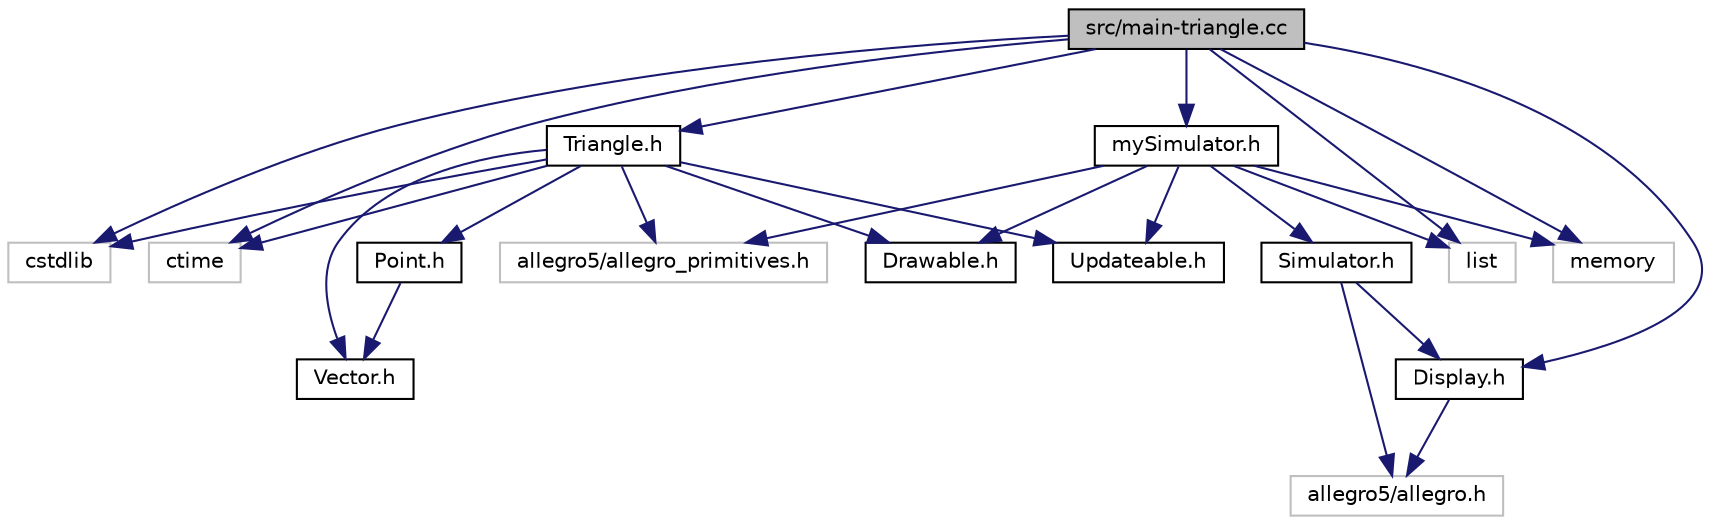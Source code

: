 digraph "src/main-triangle.cc"
{
 // LATEX_PDF_SIZE
  edge [fontname="Helvetica",fontsize="10",labelfontname="Helvetica",labelfontsize="10"];
  node [fontname="Helvetica",fontsize="10",shape=record];
  Node0 [label="src/main-triangle.cc",height=0.2,width=0.4,color="black", fillcolor="grey75", style="filled", fontcolor="black",tooltip=" "];
  Node0 -> Node1 [color="midnightblue",fontsize="10",style="solid"];
  Node1 [label="cstdlib",height=0.2,width=0.4,color="grey75", fillcolor="white", style="filled",tooltip=" "];
  Node0 -> Node2 [color="midnightblue",fontsize="10",style="solid"];
  Node2 [label="ctime",height=0.2,width=0.4,color="grey75", fillcolor="white", style="filled",tooltip=" "];
  Node0 -> Node3 [color="midnightblue",fontsize="10",style="solid"];
  Node3 [label="list",height=0.2,width=0.4,color="grey75", fillcolor="white", style="filled",tooltip=" "];
  Node0 -> Node4 [color="midnightblue",fontsize="10",style="solid"];
  Node4 [label="memory",height=0.2,width=0.4,color="grey75", fillcolor="white", style="filled",tooltip=" "];
  Node0 -> Node5 [color="midnightblue",fontsize="10",style="solid"];
  Node5 [label="Display.h",height=0.2,width=0.4,color="black", fillcolor="white", style="filled",URL="$_display_8h_source.html",tooltip=" "];
  Node5 -> Node6 [color="midnightblue",fontsize="10",style="solid"];
  Node6 [label="allegro5/allegro.h",height=0.2,width=0.4,color="grey75", fillcolor="white", style="filled",tooltip=" "];
  Node0 -> Node7 [color="midnightblue",fontsize="10",style="solid"];
  Node7 [label="Triangle.h",height=0.2,width=0.4,color="black", fillcolor="white", style="filled",URL="$_triangle_8h.html",tooltip="definition of the Triangle class"];
  Node7 -> Node8 [color="midnightblue",fontsize="10",style="solid"];
  Node8 [label="allegro5/allegro_primitives.h",height=0.2,width=0.4,color="grey75", fillcolor="white", style="filled",tooltip=" "];
  Node7 -> Node1 [color="midnightblue",fontsize="10",style="solid"];
  Node7 -> Node2 [color="midnightblue",fontsize="10",style="solid"];
  Node7 -> Node9 [color="midnightblue",fontsize="10",style="solid"];
  Node9 [label="Drawable.h",height=0.2,width=0.4,color="black", fillcolor="white", style="filled",URL="$_drawable_8h.html",tooltip="Definition of the Drawable abstract class."];
  Node7 -> Node10 [color="midnightblue",fontsize="10",style="solid"];
  Node10 [label="Point.h",height=0.2,width=0.4,color="black", fillcolor="white", style="filled",URL="$_point_8h.html",tooltip="Definition of the Point struct."];
  Node10 -> Node11 [color="midnightblue",fontsize="10",style="solid"];
  Node11 [label="Vector.h",height=0.2,width=0.4,color="black", fillcolor="white", style="filled",URL="$_vector_8h.html",tooltip="Definition of the Vector class."];
  Node7 -> Node12 [color="midnightblue",fontsize="10",style="solid"];
  Node12 [label="Updateable.h",height=0.2,width=0.4,color="black", fillcolor="white", style="filled",URL="$_updateable_8h.html",tooltip="Definition of the Updateable abstract class."];
  Node7 -> Node11 [color="midnightblue",fontsize="10",style="solid"];
  Node0 -> Node13 [color="midnightblue",fontsize="10",style="solid"];
  Node13 [label="mySimulator.h",height=0.2,width=0.4,color="black", fillcolor="white", style="filled",URL="$my_simulator_8h.html",tooltip="definition of the mySimulator class"];
  Node13 -> Node14 [color="midnightblue",fontsize="10",style="solid"];
  Node14 [label="Simulator.h",height=0.2,width=0.4,color="black", fillcolor="white", style="filled",URL="$_simulator_8h_source.html",tooltip=" "];
  Node14 -> Node6 [color="midnightblue",fontsize="10",style="solid"];
  Node14 -> Node5 [color="midnightblue",fontsize="10",style="solid"];
  Node13 -> Node3 [color="midnightblue",fontsize="10",style="solid"];
  Node13 -> Node4 [color="midnightblue",fontsize="10",style="solid"];
  Node13 -> Node8 [color="midnightblue",fontsize="10",style="solid"];
  Node13 -> Node9 [color="midnightblue",fontsize="10",style="solid"];
  Node13 -> Node12 [color="midnightblue",fontsize="10",style="solid"];
}
